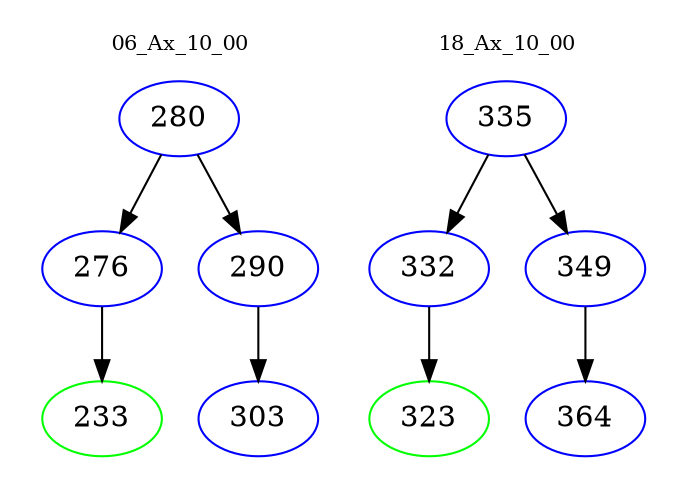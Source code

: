 digraph{
subgraph cluster_0 {
color = white
label = "06_Ax_10_00";
fontsize=10;
T0_280 [label="280", color="blue"]
T0_280 -> T0_276 [color="black"]
T0_276 [label="276", color="blue"]
T0_276 -> T0_233 [color="black"]
T0_233 [label="233", color="green"]
T0_280 -> T0_290 [color="black"]
T0_290 [label="290", color="blue"]
T0_290 -> T0_303 [color="black"]
T0_303 [label="303", color="blue"]
}
subgraph cluster_1 {
color = white
label = "18_Ax_10_00";
fontsize=10;
T1_335 [label="335", color="blue"]
T1_335 -> T1_332 [color="black"]
T1_332 [label="332", color="blue"]
T1_332 -> T1_323 [color="black"]
T1_323 [label="323", color="green"]
T1_335 -> T1_349 [color="black"]
T1_349 [label="349", color="blue"]
T1_349 -> T1_364 [color="black"]
T1_364 [label="364", color="blue"]
}
}

